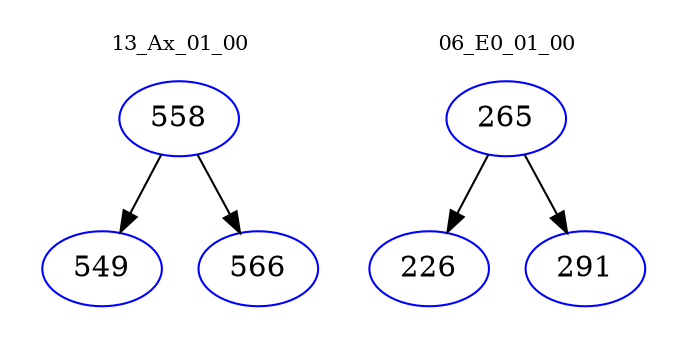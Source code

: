 digraph{
subgraph cluster_0 {
color = white
label = "13_Ax_01_00";
fontsize=10;
T0_558 [label="558", color="blue"]
T0_558 -> T0_549 [color="black"]
T0_549 [label="549", color="blue"]
T0_558 -> T0_566 [color="black"]
T0_566 [label="566", color="blue"]
}
subgraph cluster_1 {
color = white
label = "06_E0_01_00";
fontsize=10;
T1_265 [label="265", color="blue"]
T1_265 -> T1_226 [color="black"]
T1_226 [label="226", color="blue"]
T1_265 -> T1_291 [color="black"]
T1_291 [label="291", color="blue"]
}
}
